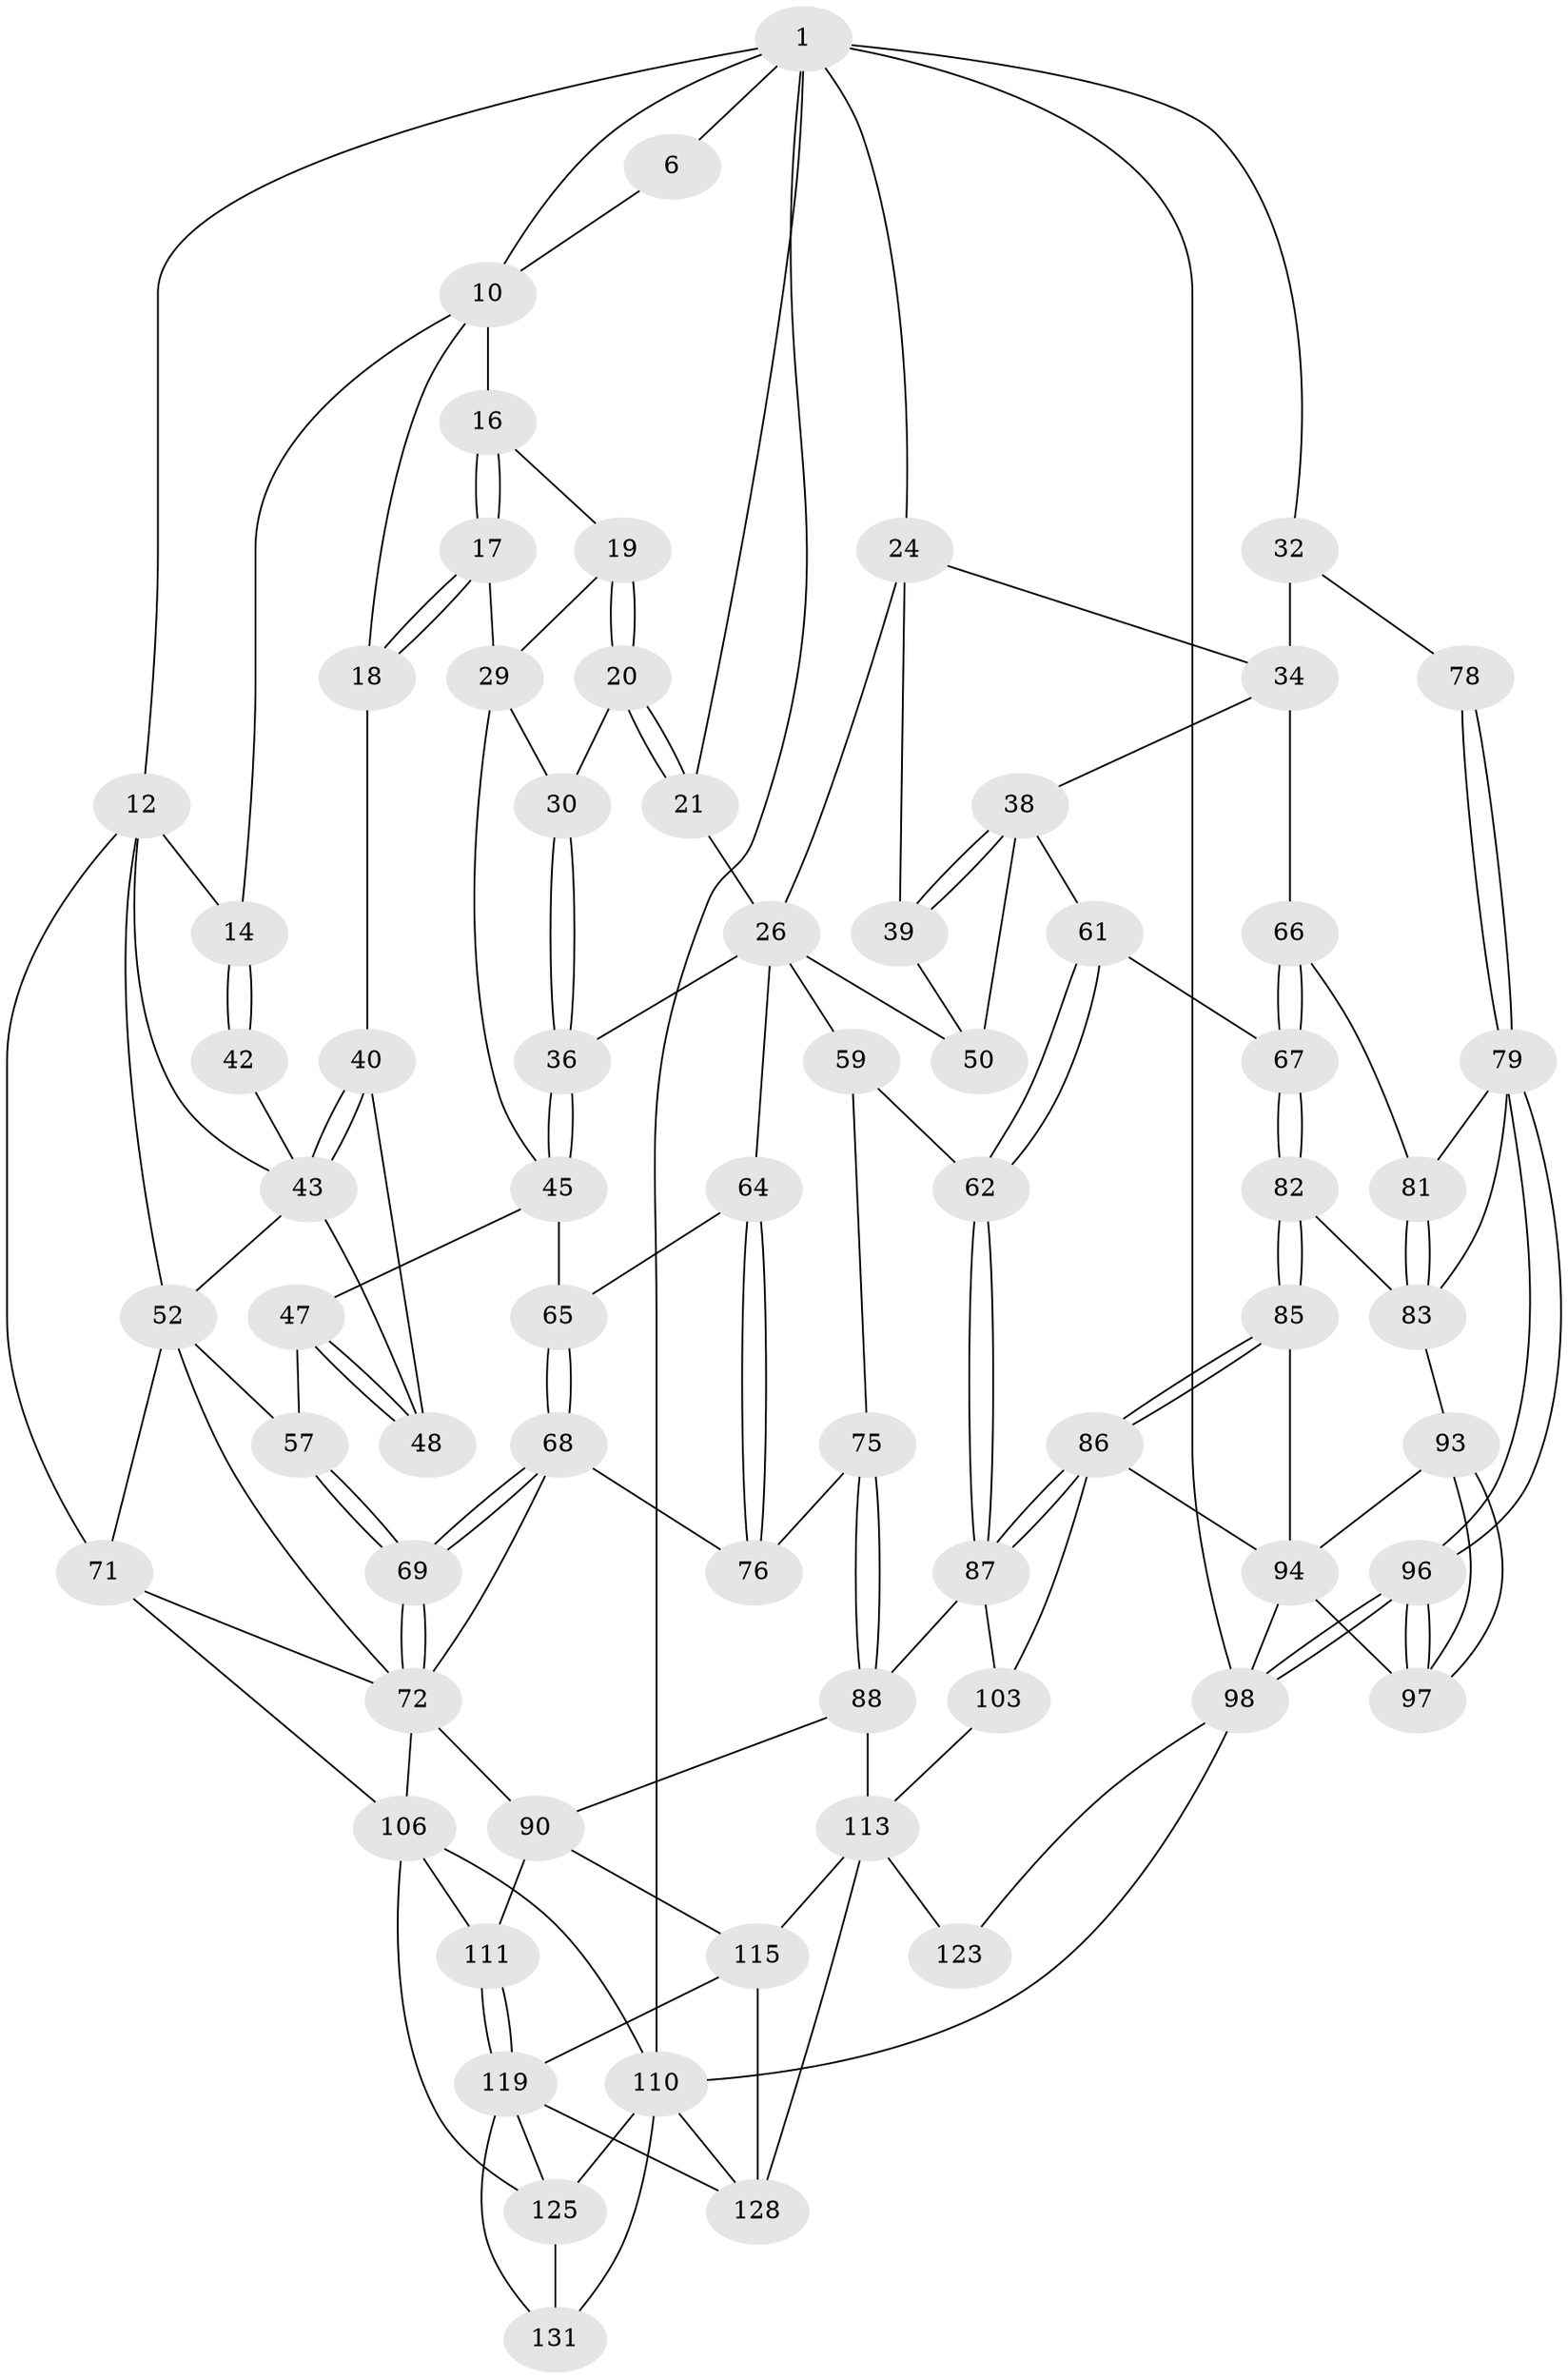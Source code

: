 // original degree distribution, {3: 0.029411764705882353, 5: 0.47058823529411764, 6: 0.25735294117647056, 4: 0.2426470588235294}
// Generated by graph-tools (version 1.1) at 2025/16/03/09/25 04:16:58]
// undirected, 68 vertices, 154 edges
graph export_dot {
graph [start="1"]
  node [color=gray90,style=filled];
  1 [pos="+0.8036472338830616+0",super="+7+2"];
  6 [pos="+0.5320740253234314+0",super="+9"];
  10 [pos="+0.41349673941535425+0.07613260773190424",super="+11"];
  12 [pos="+0+0.21426217780257845",super="+53+13"];
  14 [pos="+0+0.16017019580868416"];
  16 [pos="+0.4144062736163389+0.1400827491559247"];
  17 [pos="+0.23709073936616037+0.16579263843048883"];
  18 [pos="+0.23194225744058547+0.1645901370892304"];
  19 [pos="+0.4186288287915458+0.17725221446794467"];
  20 [pos="+0.4378933443280189+0.19907637502909845"];
  21 [pos="+0.5488778230016893+0.2392932922047567"];
  24 [pos="+0.7605891118990047+0.1787649028464788",super="+28+25"];
  26 [pos="+0.563741720304095+0.2741918371906917",super="+49+27"];
  29 [pos="+0.33930251005248985+0.1943700485862211",super="+31"];
  30 [pos="+0.43747394387895466+0.19957092444121033"];
  32 [pos="+1+0.16879571402615862",super="+33"];
  34 [pos="+0.8901031311159214+0.2560283786582085",super="+37"];
  36 [pos="+0.3885738588910847+0.33195646921353233"];
  38 [pos="+0.817785269353257+0.35222841914097824",super="+54"];
  39 [pos="+0.7276373496668664+0.26041257819081726"];
  40 [pos="+0.10466769488938447+0.21759110677130378",super="+41"];
  42 [pos="+0.06116336622877371+0.20096867660496862"];
  43 [pos="+0.08548365311735494+0.29199415634319337",super="+51+44"];
  45 [pos="+0.35186105442906607+0.3342371218524136",super="+46"];
  47 [pos="+0.2433547402440678+0.3237542298055921"];
  48 [pos="+0.2386517353393115+0.3139405567270857"];
  50 [pos="+0.6761410040198014+0.29174578343625873"];
  52 [pos="+0.07124710852214368+0.32893538488238083",super="+58"];
  57 [pos="+0.22200391829082727+0.35315662339553366"];
  59 [pos="+0.5681855604266967+0.29818713874330033",super="+63"];
  61 [pos="+0.709847892051208+0.4773862693180877"];
  62 [pos="+0.6717698487270238+0.485430032054912"];
  64 [pos="+0.46590692744235923+0.4215897576651411"];
  65 [pos="+0.3382414654715659+0.42632758049739816"];
  66 [pos="+0.9199842010461564+0.43347537995905566"];
  67 [pos="+0.7278672254348613+0.4899596547677581"];
  68 [pos="+0.3388637527107841+0.445701754131922",super="+77"];
  69 [pos="+0.2123323670470927+0.5399895984248397"];
  71 [pos="+0+0.4509500608241185",super="+95"];
  72 [pos="+0.19055642388183816+0.5803312860550023",super="+91+73"];
  75 [pos="+0.6081630422596744+0.48162322242994965"];
  76 [pos="+0.4816275139576039+0.45409208127344985"];
  78 [pos="+1+0.45585036581663896"];
  79 [pos="+1+0.4985061845980987",super="+80"];
  81 [pos="+0.9190067871316501+0.44010080192036133"];
  82 [pos="+0.7916747405906291+0.5517994224768957"];
  83 [pos="+0.8860878095140029+0.5481692469217528",super="+84"];
  85 [pos="+0.7793131098848362+0.647490685763423"];
  86 [pos="+0.744209899602699+0.6751112353264934",super="+102"];
  87 [pos="+0.6741197036549884+0.6518082428124707",super="+92"];
  88 [pos="+0.5486851063667373+0.5795546767377221",super="+89"];
  90 [pos="+0.4143944689866413+0.6766520188508591",super="+108"];
  93 [pos="+0.9509020796467362+0.6169345956872326"];
  94 [pos="+0.7937467949857673+0.6545675054956995",super="+99"];
  96 [pos="+1+0.8053611033169599"];
  97 [pos="+1+0.7829360755438514"];
  98 [pos="+1+1",super="+122"];
  103 [pos="+0.6596939743520239+0.8236729256986874"];
  106 [pos="+0+0.7772138821800654",super="+112+107"];
  110 [pos="+0+1",super="+133"];
  111 [pos="+0.1680576647019819+0.8496588738463443"];
  113 [pos="+0.49683416324031243+0.9231390605925031",super="+116+114"];
  115 [pos="+0.3419756400285697+0.8022782175797101",super="+117"];
  119 [pos="+0.17799202485856608+0.8597691395711989",super="+124"];
  123 [pos="+0.5958266098435818+1"];
  125 [pos="+0.13626746985868818+0.9290613709549532",super="+126"];
  128 [pos="+0.21189997016977696+0.9208358567877983",super="+130"];
  131 [pos="+0.13029255696651224+1"];
  1 -- 21;
  1 -- 24 [weight=2];
  1 -- 32;
  1 -- 98;
  1 -- 6 [weight=2];
  1 -- 10;
  1 -- 12;
  1 -- 110;
  6 -- 10;
  10 -- 16;
  10 -- 18;
  10 -- 14;
  12 -- 52;
  12 -- 71;
  12 -- 14;
  12 -- 43;
  14 -- 42;
  14 -- 42;
  16 -- 17;
  16 -- 17;
  16 -- 19;
  17 -- 18;
  17 -- 18;
  17 -- 29;
  18 -- 40;
  19 -- 20;
  19 -- 20;
  19 -- 29;
  20 -- 21;
  20 -- 21;
  20 -- 30;
  21 -- 26;
  24 -- 34;
  24 -- 26;
  24 -- 39;
  26 -- 59 [weight=2];
  26 -- 50;
  26 -- 64;
  26 -- 36;
  29 -- 45;
  29 -- 30;
  30 -- 36;
  30 -- 36;
  32 -- 78 [weight=2];
  32 -- 34 [weight=2];
  34 -- 66;
  34 -- 38;
  36 -- 45;
  36 -- 45;
  38 -- 39;
  38 -- 39;
  38 -- 50;
  38 -- 61;
  39 -- 50;
  40 -- 43;
  40 -- 43;
  40 -- 48;
  42 -- 43;
  43 -- 48;
  43 -- 52;
  45 -- 65;
  45 -- 47;
  47 -- 48;
  47 -- 48;
  47 -- 57;
  52 -- 57;
  52 -- 71;
  52 -- 72;
  57 -- 69;
  57 -- 69;
  59 -- 75;
  59 -- 62;
  61 -- 62;
  61 -- 62;
  61 -- 67;
  62 -- 87;
  62 -- 87;
  64 -- 65;
  64 -- 76;
  64 -- 76;
  65 -- 68;
  65 -- 68;
  66 -- 67;
  66 -- 67;
  66 -- 81;
  67 -- 82;
  67 -- 82;
  68 -- 69;
  68 -- 69;
  68 -- 76;
  68 -- 72;
  69 -- 72;
  69 -- 72;
  71 -- 72;
  71 -- 106;
  72 -- 90 [weight=2];
  72 -- 106;
  75 -- 76;
  75 -- 88;
  75 -- 88;
  78 -- 79;
  78 -- 79;
  79 -- 96;
  79 -- 96;
  79 -- 81;
  79 -- 83;
  81 -- 83;
  81 -- 83;
  82 -- 83;
  82 -- 85;
  82 -- 85;
  83 -- 93;
  85 -- 86;
  85 -- 86;
  85 -- 94;
  86 -- 87;
  86 -- 87;
  86 -- 94;
  86 -- 103;
  87 -- 88 [weight=2];
  87 -- 103;
  88 -- 113;
  88 -- 90;
  90 -- 115;
  90 -- 111;
  93 -- 94;
  93 -- 97;
  93 -- 97;
  94 -- 97;
  94 -- 98;
  96 -- 97;
  96 -- 97;
  96 -- 98;
  96 -- 98;
  98 -- 110;
  98 -- 123;
  103 -- 113;
  106 -- 111;
  106 -- 125;
  106 -- 110;
  110 -- 128;
  110 -- 131;
  110 -- 125;
  111 -- 119;
  111 -- 119;
  113 -- 123 [weight=2];
  113 -- 128;
  113 -- 115 [weight=2];
  115 -- 128 [weight=2];
  115 -- 119;
  119 -- 128;
  119 -- 131;
  119 -- 125;
  125 -- 131;
}
